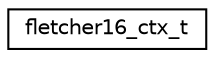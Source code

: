 digraph "Graphical Class Hierarchy"
{
 // LATEX_PDF_SIZE
  edge [fontname="Helvetica",fontsize="10",labelfontname="Helvetica",labelfontsize="10"];
  node [fontname="Helvetica",fontsize="10",shape=record];
  rankdir="LR";
  Node0 [label="fletcher16_ctx_t",height=0.2,width=0.4,color="black", fillcolor="white", style="filled",URL="$structfletcher16__ctx__t.html",tooltip="Fletcher's 16 bit checksum context struct."];
}
